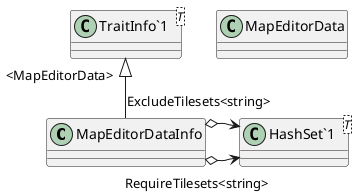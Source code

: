 @startuml
class MapEditorDataInfo {
}
class MapEditorData {
}
class "TraitInfo`1"<T> {
}
class "HashSet`1"<T> {
}
"TraitInfo`1" "<MapEditorData>" <|-- MapEditorDataInfo
MapEditorDataInfo o-> "RequireTilesets<string>" "HashSet`1"
MapEditorDataInfo o-> "ExcludeTilesets<string>" "HashSet`1"
@enduml
